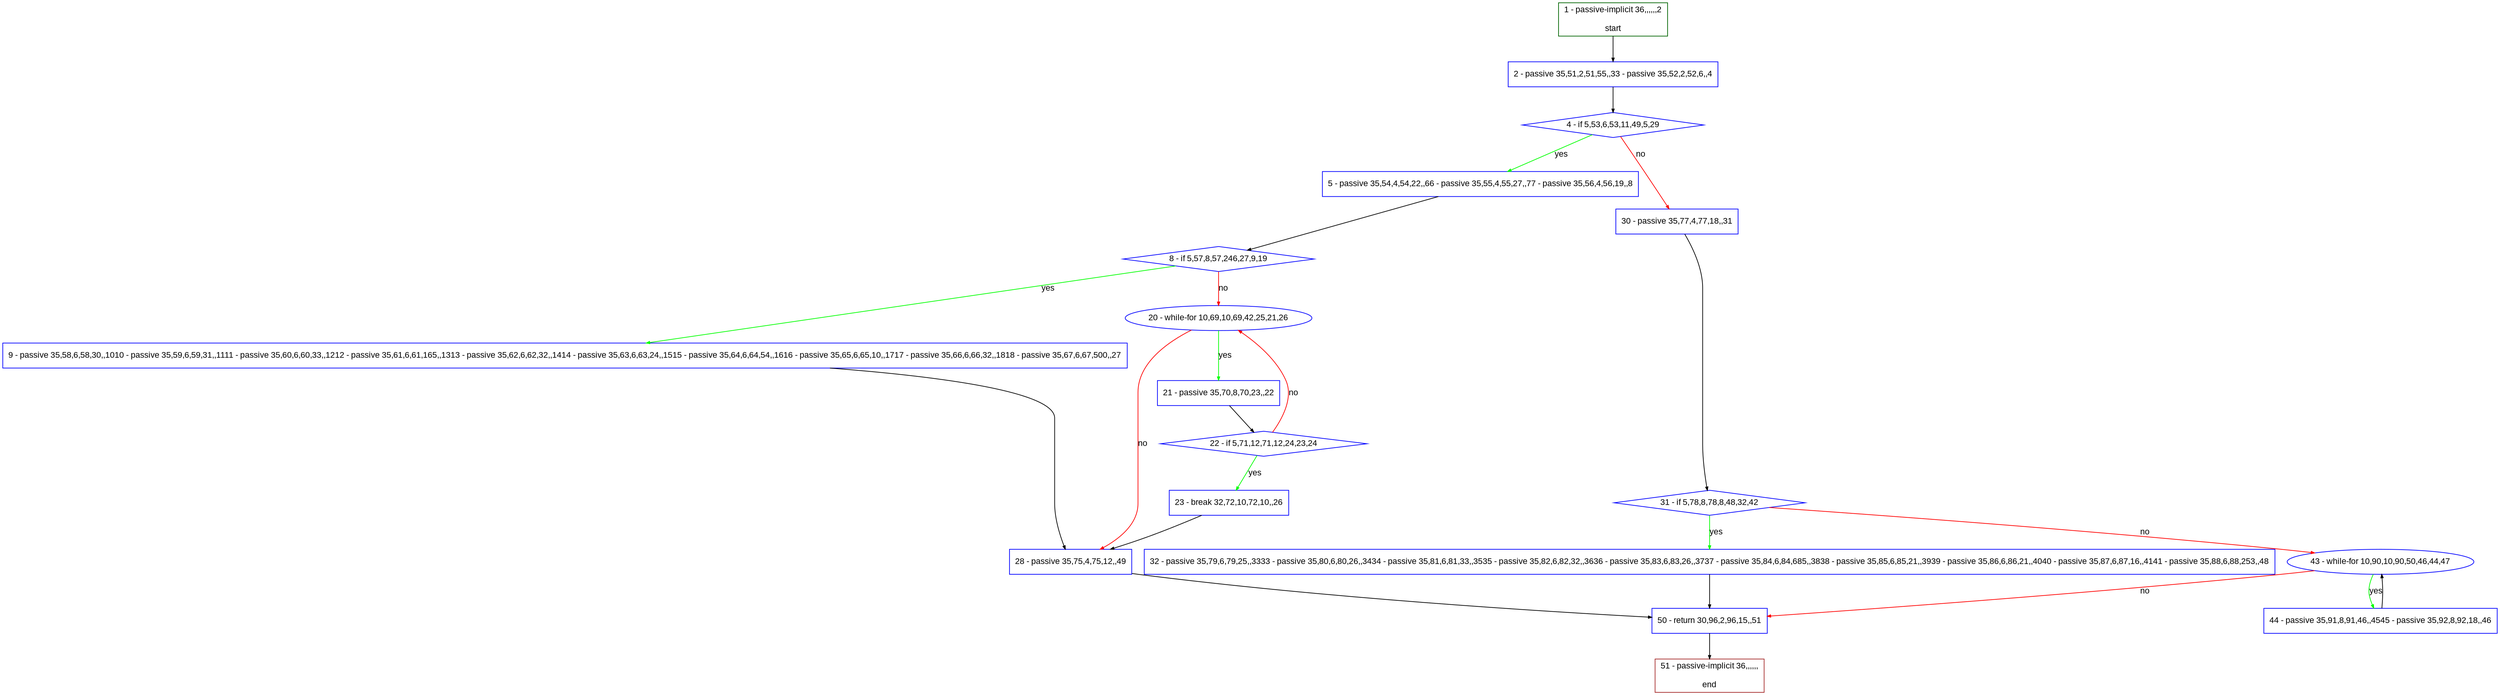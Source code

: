 digraph "" {
  graph [pack="true", label="", fontsize="12", packmode="clust", fontname="Arial", fillcolor="#FFFFCC", bgcolor="white", style="rounded,filled", compound="true"];
  node [node_initialized="no", label="", color="grey", fontsize="12", fillcolor="white", fontname="Arial", style="filled", shape="rectangle", compound="true", fixedsize="false"];
  edge [fontcolor="black", arrowhead="normal", arrowtail="none", arrowsize="0.5", ltail="", label="", color="black", fontsize="12", lhead="", fontname="Arial", dir="forward", compound="true"];
  __N1 [label="2 - passive 35,51,2,51,55,,33 - passive 35,52,2,52,6,,4", color="#0000ff", fillcolor="#ffffff", style="filled", shape="box"];
  __N2 [label="1 - passive-implicit 36,,,,,,2\n\nstart", color="#006400", fillcolor="#ffffff", style="filled", shape="box"];
  __N3 [label="4 - if 5,53,6,53,11,49,5,29", color="#0000ff", fillcolor="#ffffff", style="filled", shape="diamond"];
  __N4 [label="5 - passive 35,54,4,54,22,,66 - passive 35,55,4,55,27,,77 - passive 35,56,4,56,19,,8", color="#0000ff", fillcolor="#ffffff", style="filled", shape="box"];
  __N5 [label="30 - passive 35,77,4,77,18,,31", color="#0000ff", fillcolor="#ffffff", style="filled", shape="box"];
  __N6 [label="8 - if 5,57,8,57,246,27,9,19", color="#0000ff", fillcolor="#ffffff", style="filled", shape="diamond"];
  __N7 [label="9 - passive 35,58,6,58,30,,1010 - passive 35,59,6,59,31,,1111 - passive 35,60,6,60,33,,1212 - passive 35,61,6,61,165,,1313 - passive 35,62,6,62,32,,1414 - passive 35,63,6,63,24,,1515 - passive 35,64,6,64,54,,1616 - passive 35,65,6,65,10,,1717 - passive 35,66,6,66,32,,1818 - passive 35,67,6,67,500,,27", color="#0000ff", fillcolor="#ffffff", style="filled", shape="box"];
  __N8 [label="20 - while-for 10,69,10,69,42,25,21,26", color="#0000ff", fillcolor="#ffffff", style="filled", shape="oval"];
  __N9 [label="28 - passive 35,75,4,75,12,,49", color="#0000ff", fillcolor="#ffffff", style="filled", shape="box"];
  __N10 [label="21 - passive 35,70,8,70,23,,22", color="#0000ff", fillcolor="#ffffff", style="filled", shape="box"];
  __N11 [label="22 - if 5,71,12,71,12,24,23,24", color="#0000ff", fillcolor="#ffffff", style="filled", shape="diamond"];
  __N12 [label="23 - break 32,72,10,72,10,,26", color="#0000ff", fillcolor="#ffffff", style="filled", shape="box"];
  __N13 [label="50 - return 30,96,2,96,15,,51", color="#0000ff", fillcolor="#ffffff", style="filled", shape="box"];
  __N14 [label="31 - if 5,78,8,78,8,48,32,42", color="#0000ff", fillcolor="#ffffff", style="filled", shape="diamond"];
  __N15 [label="32 - passive 35,79,6,79,25,,3333 - passive 35,80,6,80,26,,3434 - passive 35,81,6,81,33,,3535 - passive 35,82,6,82,32,,3636 - passive 35,83,6,83,26,,3737 - passive 35,84,6,84,685,,3838 - passive 35,85,6,85,21,,3939 - passive 35,86,6,86,21,,4040 - passive 35,87,6,87,16,,4141 - passive 35,88,6,88,253,,48", color="#0000ff", fillcolor="#ffffff", style="filled", shape="box"];
  __N16 [label="43 - while-for 10,90,10,90,50,46,44,47", color="#0000ff", fillcolor="#ffffff", style="filled", shape="oval"];
  __N17 [label="44 - passive 35,91,8,91,46,,4545 - passive 35,92,8,92,18,,46", color="#0000ff", fillcolor="#ffffff", style="filled", shape="box"];
  __N18 [label="51 - passive-implicit 36,,,,,,\n\nend", color="#a52a2a", fillcolor="#ffffff", style="filled", shape="box"];
  __N2 -> __N1 [arrowhead="normal", arrowtail="none", color="#000000", label="", dir="forward"];
  __N1 -> __N3 [arrowhead="normal", arrowtail="none", color="#000000", label="", dir="forward"];
  __N3 -> __N4 [arrowhead="normal", arrowtail="none", color="#00ff00", label="yes", dir="forward"];
  __N3 -> __N5 [arrowhead="normal", arrowtail="none", color="#ff0000", label="no", dir="forward"];
  __N4 -> __N6 [arrowhead="normal", arrowtail="none", color="#000000", label="", dir="forward"];
  __N6 -> __N7 [arrowhead="normal", arrowtail="none", color="#00ff00", label="yes", dir="forward"];
  __N6 -> __N8 [arrowhead="normal", arrowtail="none", color="#ff0000", label="no", dir="forward"];
  __N7 -> __N9 [arrowhead="normal", arrowtail="none", color="#000000", label="", dir="forward"];
  __N8 -> __N10 [arrowhead="normal", arrowtail="none", color="#00ff00", label="yes", dir="forward"];
  __N8 -> __N9 [arrowhead="normal", arrowtail="none", color="#ff0000", label="no", dir="forward"];
  __N10 -> __N11 [arrowhead="normal", arrowtail="none", color="#000000", label="", dir="forward"];
  __N11 -> __N8 [arrowhead="normal", arrowtail="none", color="#ff0000", label="no", dir="forward"];
  __N11 -> __N12 [arrowhead="normal", arrowtail="none", color="#00ff00", label="yes", dir="forward"];
  __N12 -> __N9 [arrowhead="normal", arrowtail="none", color="#000000", label="", dir="forward"];
  __N9 -> __N13 [arrowhead="normal", arrowtail="none", color="#000000", label="", dir="forward"];
  __N5 -> __N14 [arrowhead="normal", arrowtail="none", color="#000000", label="", dir="forward"];
  __N14 -> __N15 [arrowhead="normal", arrowtail="none", color="#00ff00", label="yes", dir="forward"];
  __N14 -> __N16 [arrowhead="normal", arrowtail="none", color="#ff0000", label="no", dir="forward"];
  __N15 -> __N13 [arrowhead="normal", arrowtail="none", color="#000000", label="", dir="forward"];
  __N16 -> __N17 [arrowhead="normal", arrowtail="none", color="#00ff00", label="yes", dir="forward"];
  __N17 -> __N16 [arrowhead="normal", arrowtail="none", color="#000000", label="", dir="forward"];
  __N16 -> __N13 [arrowhead="normal", arrowtail="none", color="#ff0000", label="no", dir="forward"];
  __N13 -> __N18 [arrowhead="normal", arrowtail="none", color="#000000", label="", dir="forward"];
}
